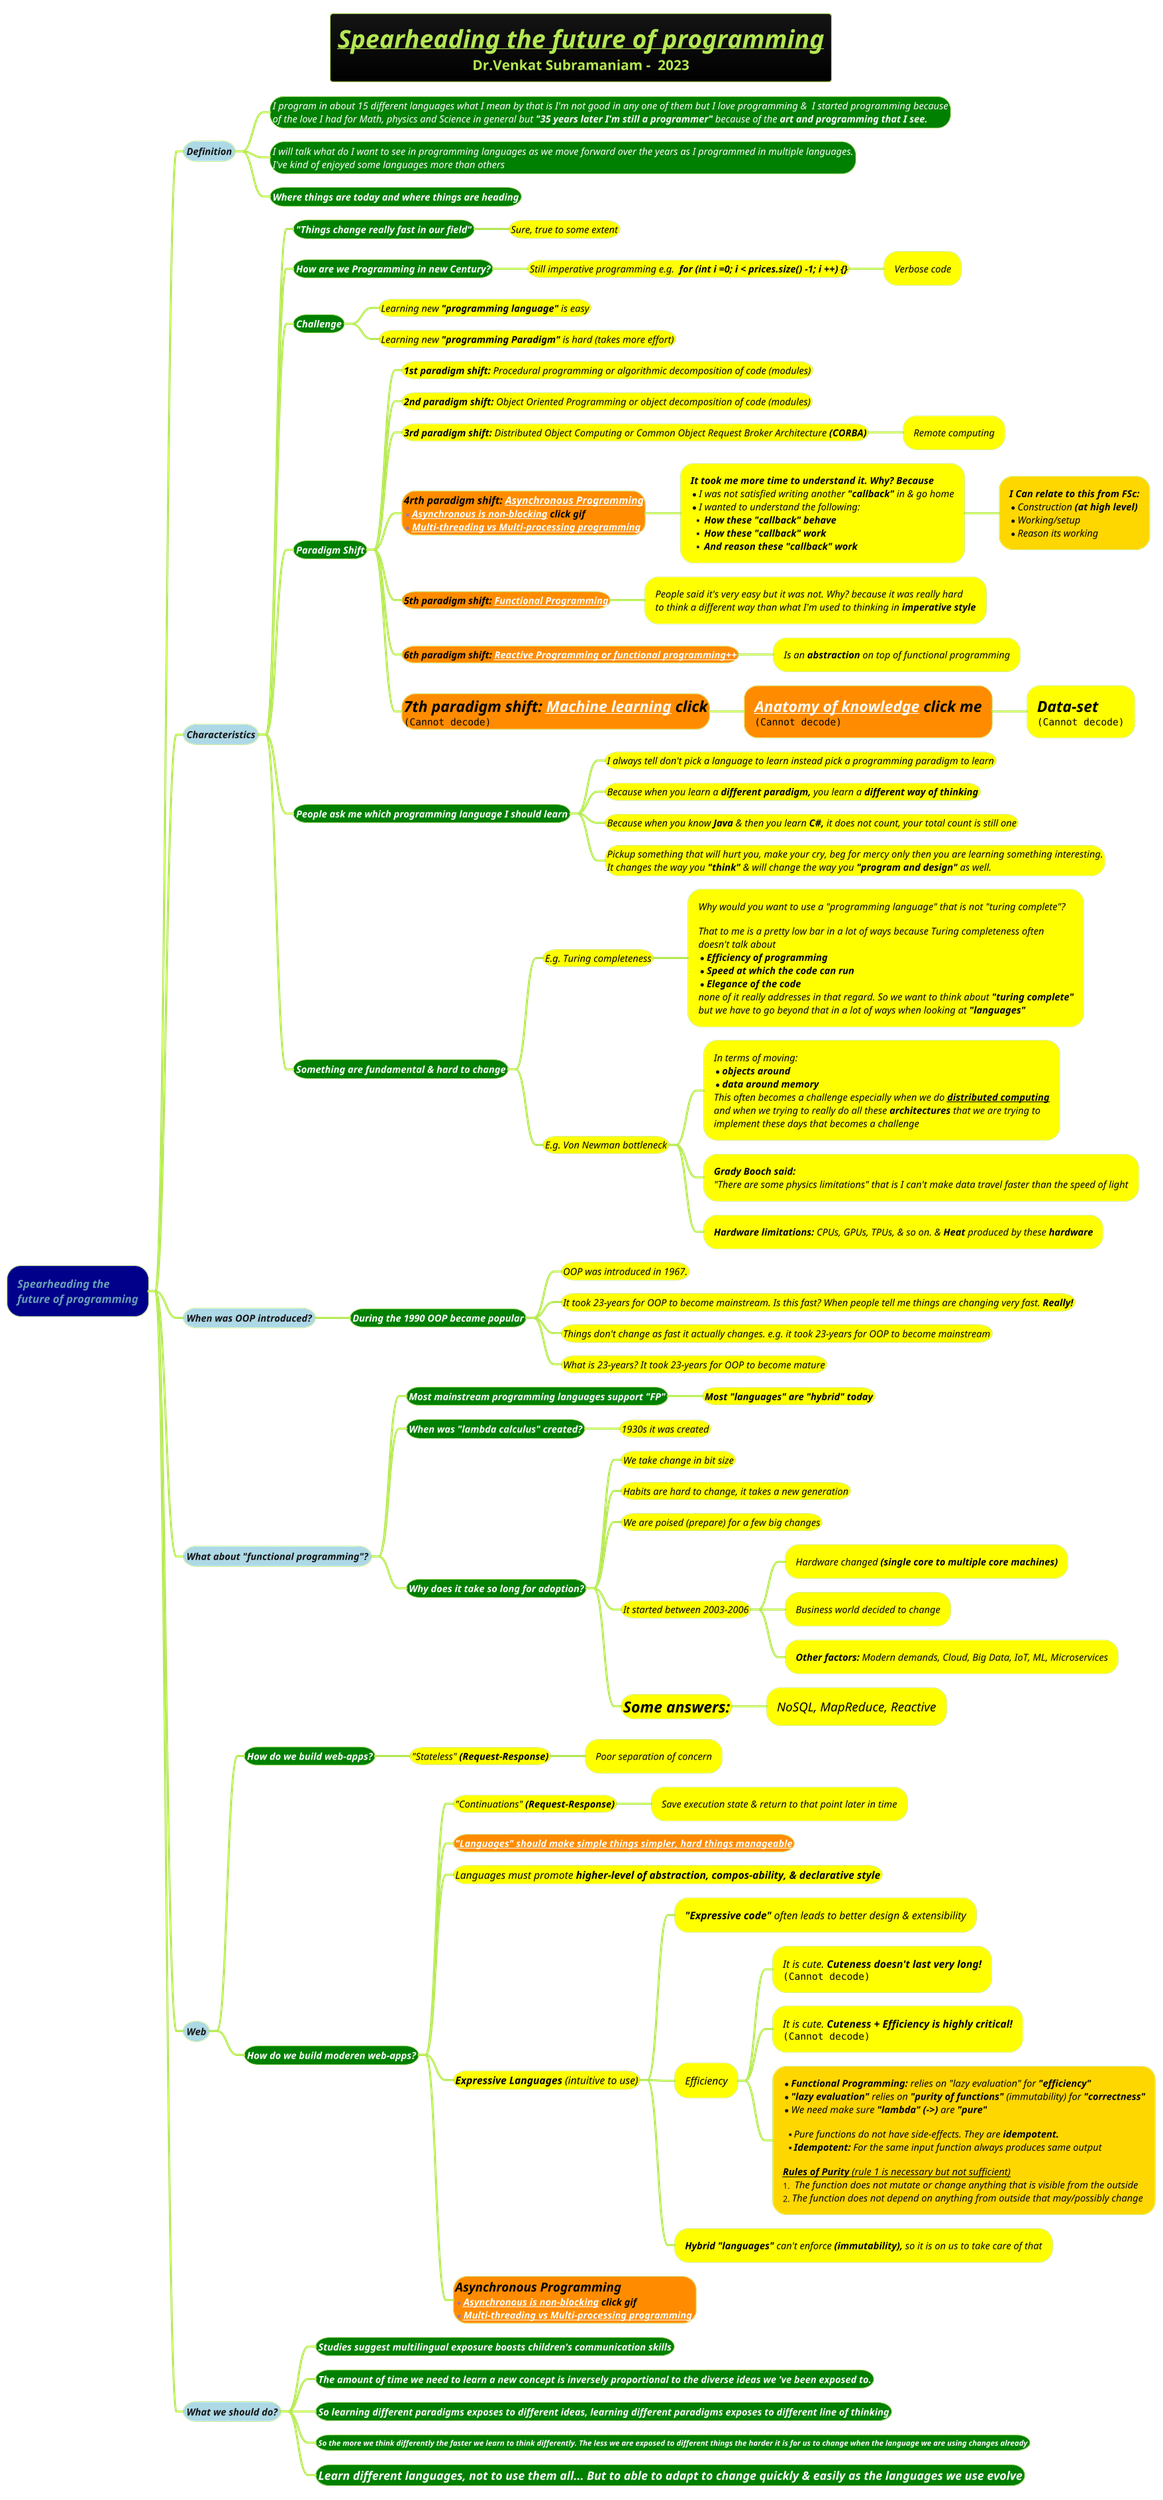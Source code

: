@startmindmap
title =<i><b><u>Spearheading the future of programming \nDr.Venkat Subramaniam -  2023
!theme hacker

*[#darkblue] <i>Spearheading the \n<i>future of programming
**[#lightblue] <i><color #blac><size:14>Definition
***[#green]:<i><color #white><size:14>I program in about 15 different languages what I mean by that is I'm not good in any one of them but I love programming &  I started programming because
<i><color #white><size:14>of the love I had for Math, physics and Science in general but <b>"35 years later I'm still a programmer"</b> because of the <b>art and programming that I see.;

***[#green]:<i><color #white><size:14>I will talk what do I want to see in programming languages as we move forward over the years as I programmed in multiple languages.
<i><color #white><size:14>I've kind of enjoyed some languages more than others;
***[#green] <i><color #white><size:14><b>Where things are today and where things are heading

**[#lightblue] <i><color #blac><size:14>Characteristics
***[#green] <b><i><color #white><size:14>"Things change really fast in our field"
****[#yellow] <i><color #black><size:14>Sure, true to some extent
***[#green] <b><i><color #white><size:14>How are we Programming in new Century?
****[#yellow] <i><color #black><size:14>Still imperative programming e.g. <b> for (int i =0; i < prices.size() -1; i ++) {}
*****[#yellow] <i><color #black><size:14>Verbose code
***[#green] <b><i><color #white><size:14>Challenge
****[#yellow] <i><color #black><size:14>Learning new <b>"programming language"</b> is easy
****[#yellow] <i><color #black><size:14>Learning new <b>"programming Paradigm"</b> is hard (takes more effort)
***[#green] <b><i><color #white><size:14>Paradigm Shift
****[#yellow] <i><color #black><size:14><b>1st paradigm shift:</b> Procedural programming or algorithmic decomposition of code (modules)
****[#yellow] <i><color #black><size:14><b>2nd paradigm shift:</b> Object Oriented Programming or object decomposition of code (modules)
****[#yellow] <i><color #black><size:14><b>3rd paradigm shift:</b> Distributed Object Computing or Common Object Request Broker Architecture <b>(CORBA)
*****[#yellow] <i><color #black><size:14>Remote computing
****[#darkorange] <i><color #black><size:15><b>4rth paradigm shift: [[docs/3-programming-languages/Venkat-Subramaniam/Asynchronous-Programming-in-Java-Options-to-Choose-from.puml Asynchronous Programming]]\n*<i><color #black><size:14><b>[[docs/3-programming-languages/Venkat-Subramaniam/gif/synchronous-vs-asynchronous.adoc Asynchronous is non-blocking]] click gif\n*<i><color #black><size:14><b>[[docs/3-programming-languages/Venkat-Subramaniam/gif/Multi-threading-vs-Multi-processing-programming.adoc Multi-threading vs Multi-processing programming ]]
*****[#yellow]:<i><color #black><size:14><b>It took me more time to understand it. Why? Because</b>
* <color #black><size:14><i>I was not satisfied writing another <b>"callback"</b> in & go home
* <color #black><size:14><i>I wanted to understand the following:
** <color #black><size:14><i> <b>How these "callback" behave</b>
** <color #black><size:14><i> <b>How these "callback" work</b>
** <color #black><size:14><i> <b>And reason these "callback" work</b>;
******[#gold]:<i><color #black><size:14><b>I Can relate to this from FSc:
*<i><color #black><size:14>Construction <b>(at high level)
*<i><color #black><size:14>Working/setup
*<i><color #black><size:14>Reason its working;

****[#darkorange] <i><color #black><size:14><b>5th paradigm shift: [[docs/3-programming-languages/Venkat-Subramaniam/Imperative-vs-Functional-Which-one-to-Choose.puml Functional Programming]]
*****[#yellow]:<i><color #black><size:14>People said it's very easy but it was not. Why? because it was really hard
<i><color #black><size:14>to think a different way than what I'm used to thinking in <b>imperative style;
****[#darkorange] <i><color #black><size:14><b>6th paradigm shift: [[docs/3-programming-languages/Venkat-Subramaniam/Designing-Reactive-Systems.puml Reactive Programming or functional programming++]]
*****[#yellow] <i><color #black><size:14>Is an <b>abstraction</b> on top of functional programming
****[#darkorange] <i><color #black><size:22><b>7th paradigm shift:</b> <b>[[docs/AI-ML-DL-Data-Science-and-BigData/data-science/statistics/professor-leonard-statistics-notes/descriptive-(or-EDA)-statistics/4-machine-learning.puml Machine learning]] click\n<img:images/img_7.png>
*****[#darkorange] <i><color #black><size:22><b>[[docs/books/selfanalysis/anatomy-of-knowledge.puml Anatomy of knowledge]] click me\n<img:images/img_8.png>
******[#yellow] <i><color #black><size:22><b>Data-set\n<img:images/img_6.png>

***[#green] <b><i><color #white><size:14>People ask me which programming language I should learn
****[#yellow] <i><color #black><size:14>I always tell don't pick a language to learn instead pick a programming paradigm to learn
****[#yellow] <i><color #black><size:14>Because when you learn a <b>different paradigm,</b> you learn a <b>different way of thinking
****[#yellow] <i><color #black><size:14>Because when you know <b>Java</b> & then you learn <b>C#,</b> it does not count, your total count is still one
****[#yellow]:<i><color #black><size:14>Pickup something that will hurt you, make your cry, beg for mercy only then you are learning something interesting.
<i><color #black><size:14>It changes the way you **"think"** & will change the way you **"program and design"** as well.;

***[#green] <b><i><color #white><size:14>Something are fundamental & hard to change
****[#yellow] <i><color #black><size:14>E.g. Turing completeness
*****[#yellow]:<i><color #black><size:14>Why would you want to use a "programming language" that is not "turing complete"?

<i><color #black><size:14>That to me is a pretty low bar in a lot of ways because Turing completeness often
<i><color #black><size:14>doesn't talk about
*<i><color #black><size:14><b>Efficiency of programming
*<i><color #black><size:14><b>Speed at which the code can run
*<i><color #black><size:14><b>Elegance of the code
<i><color #black><size:14>none of it really addresses in that regard. So we want to think about <b>"turing complete"
<i><color #black><size:14>but we have to go beyond that in a lot of ways when looking at <b>"languages";
****[#yellow] <i><color #black><size:14>E.g. Von Newman bottleneck
*****[#yellow]:<i><color #black><size:14>In terms of moving:
*<i><color #black><size:14><b>objects around
*<i><color #black><size:14><b>data around memory
<i><color #black><size:14>This often becomes a challenge especially when we do <b><u>distributed computing
<i><color #black><size:14>and when we trying to really do all these <b>architectures</b> that we are trying to
<i><color #black><size:14>implement these days that becomes a challenge;
*****[#yellow] <i><color #black><size:14><b>Grady Booch said: \n<i><color #black><size:14>"There are some physics limitations" that is I can't make data travel faster than the speed of light
*****[#yellow] <i><color #black><size:14><b>Hardware limitations:</b> CPUs, GPUs, TPUs, & so on. & **Heat** produced by these <b>hardware

**[#lightblue] <i><color #blac><size:14>When was OOP introduced?
***[#green] <b><i><color #white><size:14>During the 1990 OOP became popular
****[#yellow] <i><color #black><size:14>OOP was introduced in 1967.
****[#yellow] <i><color #black><size:14>It took 23-years for OOP to become mainstream. Is this fast? When people tell me things are changing very fast. <b>Really!
****[#yellow] <i><color #black><size:14>Things don't change as fast it actually changes. e.g. it took 23-years for OOP to become mainstream
****[#yellow] <i><color #black><size:14>What is 23-years? It took 23-years for OOP to become mature

**[#lightblue] <i><color #blac><size:14>What about "functional programming"?
***[#green] <b><i><color #white><size:14>Most mainstream programming languages support "FP"
****[#yellow] <i><color #black><size:14><b>Most "languages" are "hybrid" today
***[#green] <b><i><color #white><size:14>When was "lambda calculus" created?
****[#yellow] <i><color #black><size:14>1930s it was created
***[#green] <b><i><color #white><size:14>Why does it take so long for adoption?
****[#yellow] <i><color #black><size:14>We take change in bit size
****[#yellow] <i><color #black><size:14>Habits are hard to change, it takes a new generation
****[#yellow] <i><color #black><size:14>We are poised (prepare) for a few big changes
****[#yellow] <i><color #black><size:14>It started between 2003-2006
*****[#yellow] <i><color #black><size:14>Hardware changed <b>(single core to multiple core machines)
*****[#yellow] <i><color #black><size:14>Business world decided to change
*****[#yellow] <i><color #black><size:14><b>Other factors:</b> Modern demands, Cloud, Big Data, IoT, ML, Microservices
****[#yellow] <i><color #black><size:22><b>Some answers:</b>
*****[#yellow] <i><color #black><size:18>NoSQL, MapReduce, Reactive
**[#lightblue] <i>Web
***[#green] <b><i><color #white><size:14>How do we build web-apps?
****[#yellow] <i><color #black><size:14>"Stateless" <b>(Request-Response)
*****[#yellow] <i><color #black><size:14>Poor separation of concern
***[#green] <b><i><color #white><size:14>How do we build moderen web-apps?
****[#yellow] <i><color #black><size:14>"Continuations" <b>(Request-Response)
*****[#yellow] <i><color #black><size:14>Save execution state & return to that point later in time
****[#darkorange] <b><i><color #black><size:14>[[docs/3-programming-languages/Venkat-Subramaniam/Imperative-vs-Functional-Which-one-to-Choose.puml "Languages" should make simple things simpler, hard things manageable]]
****[#yellow] <i><color #black><size:15>Languages must promote <b>higher-level of abstraction, compos-ability, & declarative style
****[#yellow] <i><color #black><size:15><b>Expressive Languages</b> (intuitive to use)
*****[#yellow] <i><color #black><size:15><b>"Expressive code"</b> often leads to better design & extensibility
*****[#yellow] <i><color #black><size:15>Efficiency
******[#yellow] <i><color #black><size:15>It is cute. <b>Cuteness doesn't last very long!\n<img:images/img_9.png>
******[#yellow] <i><color #black><size:15>It is cute. <b>Cuteness + Efficiency is highly critical!\n<img:images/img_10.png>
******[#gold]:*<size:14><color #black><i>**Functional Programming:** relies on "lazy evaluation" for <b>"efficiency"
*<size:14><color #black><i>**"lazy evaluation"** relies on **"purity of functions"** (immutability) for <b>"correctness"
*<size:14><color #black><i>We need make sure **"lambda" (->)** are <b>"pure"

**<size:14><color #black><i>Pure functions do not have side-effects. They are <b>idempotent.
**<size:14><color #black><i>**Idempotent:** For the same input function always produces same output

<size:14><color #black><i><u><b>Rules of Purity </b>(rule 1 is necessary but not sufficient)
#<size:14><color #black><i> The function does not mutate or change anything that is visible from the outside
#<size:14><color #black><i>The function does not depend on anything from outside that may/possibly change;
*****[#yellow] <i><color #black><size:14><b>Hybrid "languages"</b> can't enforce **(immutability),** so it is on us to take care of that
****[#darkorange] <i><color #black><size:18><b>Asynchronous Programming\n*<i><color #black><size:14><b>[[docs/3-programming-languages/Venkat-Subramaniam/gif/synchronous-vs-asynchronous.adoc Asynchronous is non-blocking]] click gif\n*<i><color #black><size:14><b>[[docs/3-programming-languages/Venkat-Subramaniam/gif/Multi-threading-vs-Multi-processing-programming.adoc Multi-threading vs Multi-processing programming ]]
**[#lightblue] <i><color #blac><size:14>What we should do?
***[#green] <b><i><color #white><size:14>Studies suggest multilingual exposure boosts children's communication skills
***[#green] <b><i><color #white><size:14>The amount of time we need to learn a new concept is inversely proportional to the diverse ideas we 've been exposed to.
***[#green] <b><i><color #white><size:14>So learning different paradigms exposes to different ideas, learning different paradigms exposes to different line of thinking
***[#green] <b><i><color #white><size:11>So the more we think differently the faster we learn to think differently. The less we are exposed to different things the harder it is for us to change when the language we are using changes already
***[#green] <b><i><color #white><size:17>Learn different languages, not to use them all... But to able to adapt to change quickly & easily as the languages we use evolve
@endmindmap
